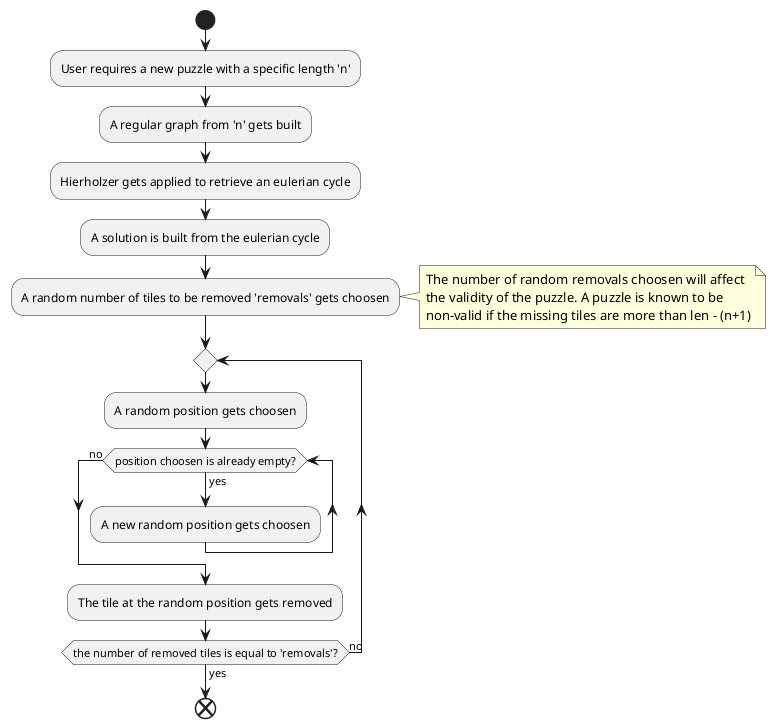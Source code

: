 @startuml generate_activity
start
:User requires a new puzzle with a specific length 'n';
:A regular graph from 'n' gets built;
:Hierholzer gets applied to retrieve an eulerian cycle;
:A solution is built from the eulerian cycle;
:A random number of tiles to be removed 'removals' gets choosen;
note right
The number of random removals choosen will affect
the validity of the puzzle. A puzzle is known to be
non-valid if the missing tiles are more than len - (n+1)
end note
repeat
    :A random position gets choosen;
    while (position choosen is already empty?) is (yes)
        :A new random position gets choosen;
    endwhile (no)
    :The tile at the random position gets removed;
repeat while (the number of removed tiles is equal to 'removals'?) is (no) not (yes)
end
@enduml
